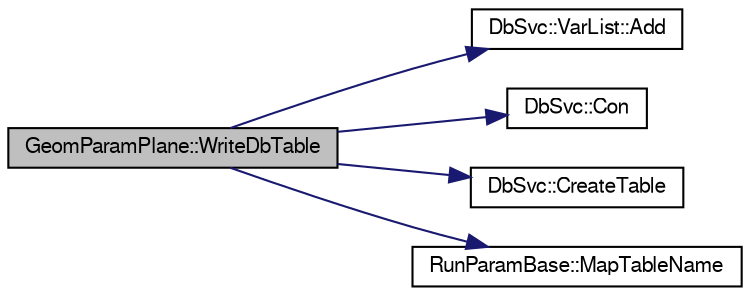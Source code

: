 digraph "GeomParamPlane::WriteDbTable"
{
  bgcolor="transparent";
  edge [fontname="FreeSans",fontsize="10",labelfontname="FreeSans",labelfontsize="10"];
  node [fontname="FreeSans",fontsize="10",shape=record];
  rankdir="LR";
  Node1 [label="GeomParamPlane::WriteDbTable",height=0.2,width=0.4,color="black", fillcolor="grey75", style="filled" fontcolor="black"];
  Node1 -> Node2 [color="midnightblue",fontsize="10",style="solid",fontname="FreeSans"];
  Node2 [label="DbSvc::VarList::Add",height=0.2,width=0.4,color="black",URL="$da/dfa/classDbSvc_1_1VarList.html#a8835fc0ecc4041873b5e15dbb35a5218"];
  Node1 -> Node3 [color="midnightblue",fontsize="10",style="solid",fontname="FreeSans"];
  Node3 [label="DbSvc::Con",height=0.2,width=0.4,color="black",URL="$d2/da4/classDbSvc.html#af342c238c151003ac35ca3e96f60d02e"];
  Node1 -> Node4 [color="midnightblue",fontsize="10",style="solid",fontname="FreeSans"];
  Node4 [label="DbSvc::CreateTable",height=0.2,width=0.4,color="black",URL="$d2/da4/classDbSvc.html#abc037dbd5084422aacdfa76bd0e8d2b7"];
  Node1 -> Node5 [color="midnightblue",fontsize="10",style="solid",fontname="FreeSans"];
  Node5 [label="RunParamBase::MapTableName",height=0.2,width=0.4,color="black",URL="$db/d8a/classRunParamBase.html#ad9f709752d29d2a439deafc2663e78e4"];
}

